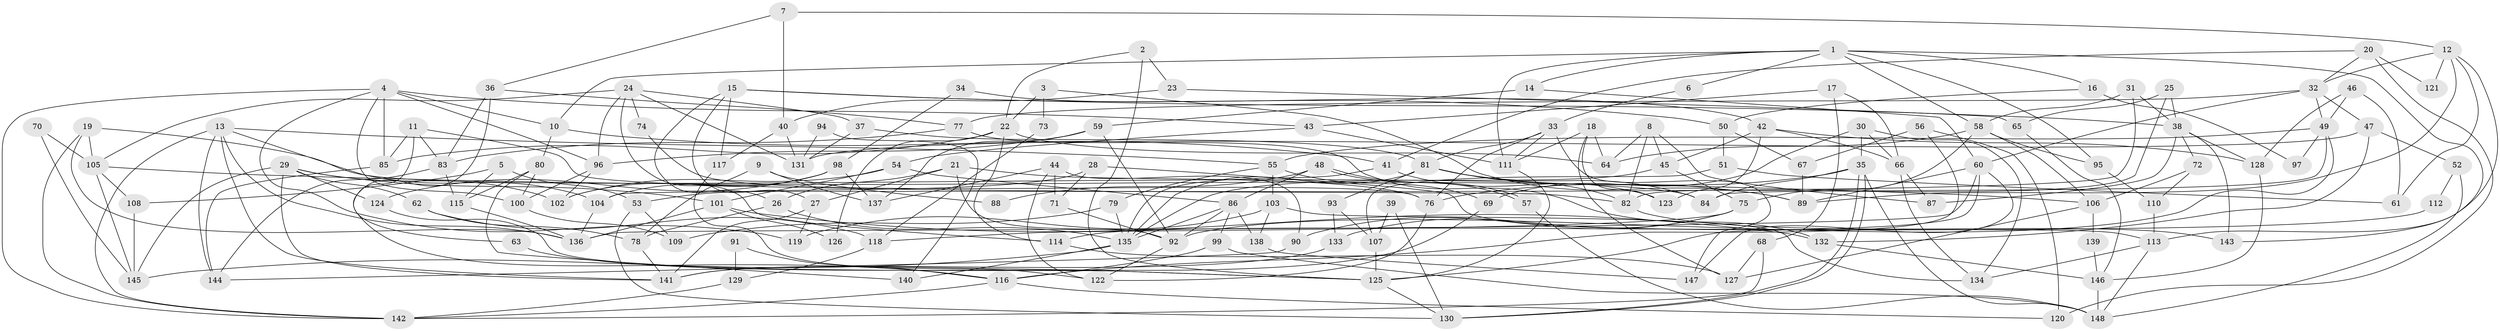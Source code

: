 // Generated by graph-tools (version 1.1) at 2025/02/03/09/25 03:02:14]
// undirected, 148 vertices, 296 edges
graph export_dot {
graph [start="1"]
  node [color=gray90,style=filled];
  1;
  2;
  3;
  4;
  5;
  6;
  7;
  8;
  9;
  10;
  11;
  12;
  13;
  14;
  15;
  16;
  17;
  18;
  19;
  20;
  21;
  22;
  23;
  24;
  25;
  26;
  27;
  28;
  29;
  30;
  31;
  32;
  33;
  34;
  35;
  36;
  37;
  38;
  39;
  40;
  41;
  42;
  43;
  44;
  45;
  46;
  47;
  48;
  49;
  50;
  51;
  52;
  53;
  54;
  55;
  56;
  57;
  58;
  59;
  60;
  61;
  62;
  63;
  64;
  65;
  66;
  67;
  68;
  69;
  70;
  71;
  72;
  73;
  74;
  75;
  76;
  77;
  78;
  79;
  80;
  81;
  82;
  83;
  84;
  85;
  86;
  87;
  88;
  89;
  90;
  91;
  92;
  93;
  94;
  95;
  96;
  97;
  98;
  99;
  100;
  101;
  102;
  103;
  104;
  105;
  106;
  107;
  108;
  109;
  110;
  111;
  112;
  113;
  114;
  115;
  116;
  117;
  118;
  119;
  120;
  121;
  122;
  123;
  124;
  125;
  126;
  127;
  128;
  129;
  130;
  131;
  132;
  133;
  134;
  135;
  136;
  137;
  138;
  139;
  140;
  141;
  142;
  143;
  144;
  145;
  146;
  147;
  148;
  1 -- 10;
  1 -- 111;
  1 -- 6;
  1 -- 14;
  1 -- 16;
  1 -- 58;
  1 -- 95;
  1 -- 143;
  2 -- 22;
  2 -- 23;
  2 -- 125;
  3 -- 89;
  3 -- 22;
  3 -- 73;
  4 -- 100;
  4 -- 96;
  4 -- 10;
  4 -- 43;
  4 -- 85;
  4 -- 119;
  4 -- 142;
  5 -- 108;
  5 -- 115;
  5 -- 53;
  6 -- 33;
  7 -- 12;
  7 -- 36;
  7 -- 40;
  8 -- 45;
  8 -- 82;
  8 -- 64;
  8 -- 87;
  9 -- 78;
  9 -- 137;
  9 -- 88;
  10 -- 80;
  10 -- 41;
  11 -- 85;
  11 -- 82;
  11 -- 63;
  11 -- 83;
  12 -- 89;
  12 -- 61;
  12 -- 32;
  12 -- 113;
  12 -- 121;
  13 -- 141;
  13 -- 104;
  13 -- 55;
  13 -- 136;
  13 -- 142;
  13 -- 144;
  14 -- 59;
  14 -- 60;
  15 -- 38;
  15 -- 26;
  15 -- 27;
  15 -- 50;
  15 -- 117;
  16 -- 50;
  16 -- 97;
  17 -- 43;
  17 -- 68;
  17 -- 66;
  18 -- 123;
  18 -- 64;
  18 -- 111;
  18 -- 127;
  19 -- 142;
  19 -- 136;
  19 -- 84;
  19 -- 105;
  20 -- 41;
  20 -- 32;
  20 -- 120;
  20 -- 121;
  21 -- 76;
  21 -- 27;
  21 -- 26;
  21 -- 92;
  22 -- 85;
  22 -- 64;
  22 -- 114;
  22 -- 126;
  23 -- 40;
  23 -- 65;
  24 -- 114;
  24 -- 105;
  24 -- 37;
  24 -- 74;
  24 -- 96;
  24 -- 131;
  25 -- 38;
  25 -- 82;
  25 -- 65;
  26 -- 135;
  26 -- 78;
  27 -- 141;
  27 -- 119;
  28 -- 113;
  28 -- 53;
  28 -- 71;
  29 -- 102;
  29 -- 101;
  29 -- 62;
  29 -- 124;
  29 -- 141;
  29 -- 145;
  30 -- 35;
  30 -- 66;
  30 -- 69;
  30 -- 134;
  31 -- 104;
  31 -- 58;
  31 -- 38;
  32 -- 60;
  32 -- 47;
  32 -- 49;
  32 -- 77;
  33 -- 81;
  33 -- 111;
  33 -- 76;
  33 -- 147;
  34 -- 98;
  34 -- 42;
  35 -- 84;
  35 -- 130;
  35 -- 130;
  35 -- 76;
  35 -- 148;
  36 -- 83;
  36 -- 116;
  36 -- 77;
  37 -- 131;
  37 -- 81;
  38 -- 87;
  38 -- 72;
  38 -- 128;
  38 -- 143;
  39 -- 107;
  39 -- 130;
  40 -- 117;
  40 -- 131;
  41 -- 135;
  41 -- 123;
  42 -- 128;
  42 -- 66;
  42 -- 45;
  42 -- 123;
  43 -- 111;
  43 -- 54;
  44 -- 122;
  44 -- 71;
  44 -- 90;
  44 -- 137;
  45 -- 135;
  45 -- 75;
  46 -- 49;
  46 -- 128;
  46 -- 61;
  47 -- 131;
  47 -- 52;
  47 -- 132;
  48 -- 86;
  48 -- 57;
  48 -- 57;
  48 -- 88;
  49 -- 84;
  49 -- 55;
  49 -- 92;
  49 -- 97;
  50 -- 67;
  50 -- 51;
  51 -- 107;
  51 -- 61;
  52 -- 148;
  52 -- 112;
  53 -- 130;
  53 -- 109;
  54 -- 86;
  54 -- 101;
  54 -- 102;
  55 -- 69;
  55 -- 79;
  55 -- 103;
  56 -- 120;
  56 -- 116;
  56 -- 67;
  57 -- 148;
  58 -- 75;
  58 -- 64;
  58 -- 95;
  58 -- 106;
  59 -- 92;
  59 -- 96;
  59 -- 137;
  60 -- 136;
  60 -- 89;
  60 -- 125;
  60 -- 147;
  62 -- 78;
  62 -- 118;
  63 -- 125;
  65 -- 146;
  66 -- 134;
  66 -- 87;
  67 -- 89;
  68 -- 127;
  68 -- 142;
  69 -- 141;
  70 -- 145;
  70 -- 105;
  71 -- 92;
  72 -- 110;
  72 -- 106;
  73 -- 118;
  74 -- 76;
  75 -- 90;
  75 -- 118;
  75 -- 133;
  76 -- 122;
  77 -- 83;
  77 -- 132;
  78 -- 141;
  79 -- 135;
  79 -- 109;
  80 -- 115;
  80 -- 100;
  80 -- 140;
  81 -- 135;
  81 -- 82;
  81 -- 84;
  81 -- 89;
  81 -- 93;
  82 -- 143;
  83 -- 115;
  83 -- 144;
  85 -- 144;
  86 -- 92;
  86 -- 138;
  86 -- 99;
  86 -- 135;
  90 -- 144;
  91 -- 116;
  91 -- 129;
  92 -- 122;
  93 -- 133;
  93 -- 107;
  94 -- 140;
  94 -- 131;
  95 -- 110;
  96 -- 102;
  96 -- 100;
  98 -- 124;
  98 -- 137;
  98 -- 102;
  98 -- 104;
  99 -- 148;
  99 -- 116;
  100 -- 109;
  101 -- 132;
  101 -- 126;
  101 -- 136;
  103 -- 119;
  103 -- 134;
  103 -- 138;
  104 -- 136;
  105 -- 106;
  105 -- 108;
  105 -- 145;
  106 -- 127;
  106 -- 139;
  107 -- 125;
  108 -- 145;
  110 -- 113;
  111 -- 125;
  112 -- 114;
  113 -- 134;
  113 -- 148;
  114 -- 127;
  115 -- 136;
  116 -- 142;
  116 -- 120;
  117 -- 122;
  118 -- 129;
  124 -- 125;
  125 -- 130;
  128 -- 146;
  129 -- 142;
  132 -- 146;
  133 -- 141;
  135 -- 145;
  135 -- 140;
  138 -- 147;
  139 -- 146;
  146 -- 148;
}
